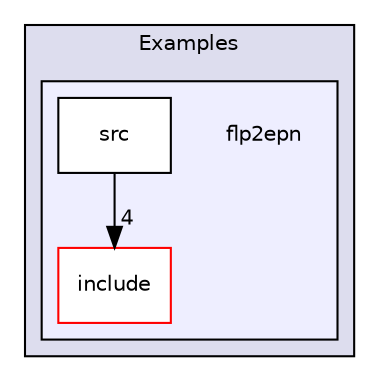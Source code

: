 digraph "/home/travis/build/AliceO2Group/AliceO2/Examples/flp2epn" {
  bgcolor=transparent;
  compound=true
  node [ fontsize="10", fontname="Helvetica"];
  edge [ labelfontsize="10", labelfontname="Helvetica"];
  subgraph clusterdir_03680f297d755c096b0a1ead13ee12b7 {
    graph [ bgcolor="#ddddee", pencolor="black", label="Examples" fontname="Helvetica", fontsize="10", URL="dir_03680f297d755c096b0a1ead13ee12b7.html"]
  subgraph clusterdir_e58393ef4def426c8ceda80ca520b4f3 {
    graph [ bgcolor="#eeeeff", pencolor="black", label="" URL="dir_e58393ef4def426c8ceda80ca520b4f3.html"];
    dir_e58393ef4def426c8ceda80ca520b4f3 [shape=plaintext label="flp2epn"];
    dir_25da5b6f0f1cf28bd2e49e6af2d3795e [shape=box label="include" color="red" fillcolor="white" style="filled" URL="dir_25da5b6f0f1cf28bd2e49e6af2d3795e.html"];
    dir_4dbe8fc3168e50266989f28059ee163d [shape=box label="src" color="black" fillcolor="white" style="filled" URL="dir_4dbe8fc3168e50266989f28059ee163d.html"];
  }
  }
  dir_4dbe8fc3168e50266989f28059ee163d->dir_25da5b6f0f1cf28bd2e49e6af2d3795e [headlabel="4", labeldistance=1.5 headhref="dir_000322_000320.html"];
}
